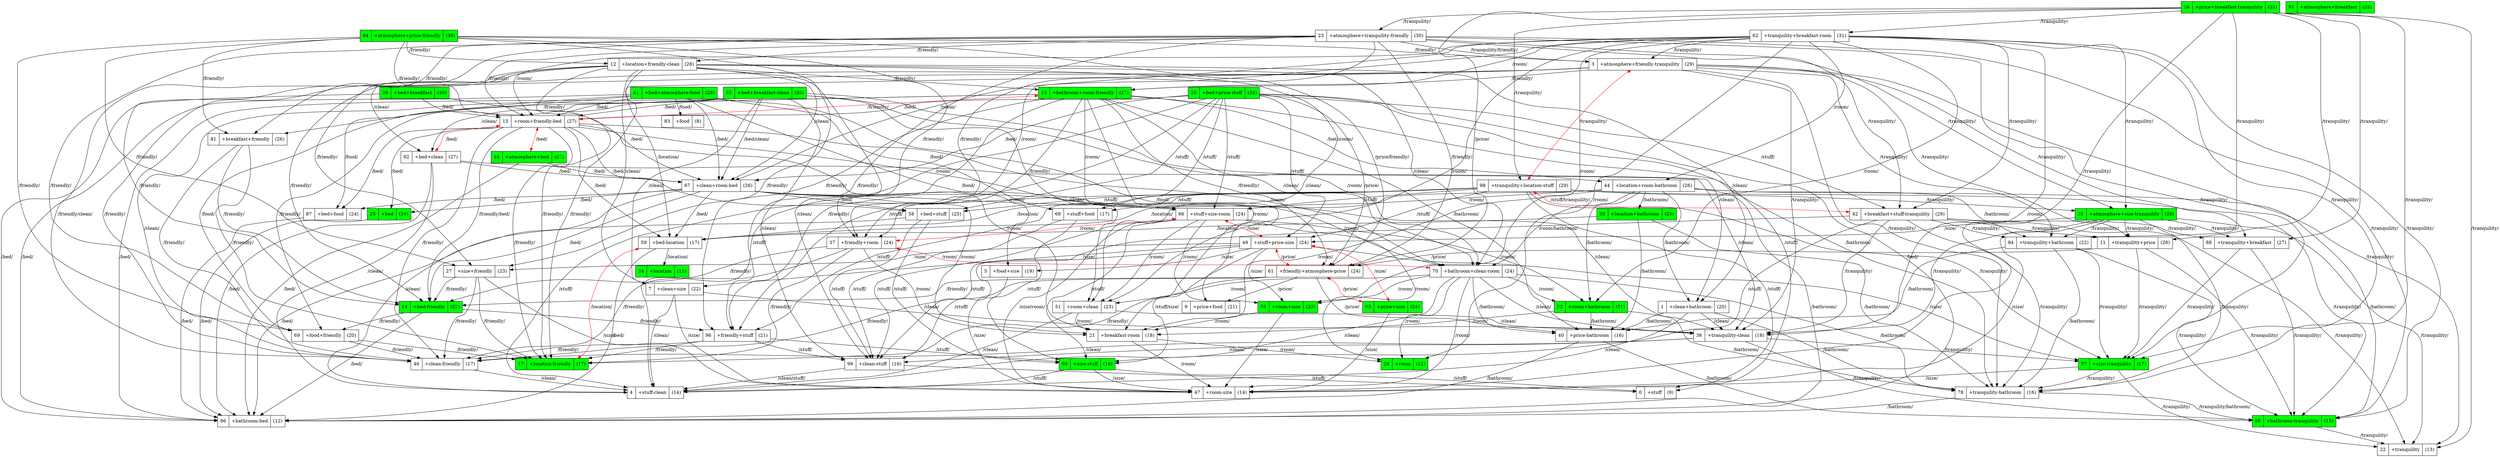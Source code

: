 strict digraph G {
24 [style=filled, fillcolor=green, color=r, attributes="hello!", shape=record, label="24 | +location| (11)"];
25 [style=filled, fillcolor=green, color=r, attributes="hello!", shape=record, label="25 | +bed| (16)"];
26 [style=filled, fillcolor=green, color=r, attributes="hello!", shape=record, label="26 | +price+breakfast-tranquility| (33)"];
27 [color=r, attributes="hello!", shape=record, label="27 | +size+friendly| (23)"];
20 [style=filled, fillcolor=green, color=r, attributes="hello!", shape=record, label="20 | +bed+price-stuff| (34)"];
21 [color=r, attributes="hello!", shape=record, label="21 | +breakfast-room| (18)"];
22 [color=r, attributes="hello!", shape=record, label="22 | +tranquility| (13)"];
23 [color=r, attributes="hello!", shape=record, label="23 | +atmosphere+tranquility-friendly| (30)"];
28 [style=filled, fillcolor=green, color=r, attributes="hello!", shape=record, label="28 | +room| (12)"];
29 [style=filled, fillcolor=green, color=r, attributes="hello!", shape=record, label="29 | +bed+breakfast| (30)"];
0 [color=r, attributes="hello!", shape=record, label="0 | +stuff| (9)"];
4 [color=r, attributes="hello!", shape=record, label="4 | +stuff-clean| (14)"];
59 [color=r, attributes="hello!", shape=record, label="59 | +bed-location| (17)"];
58 [color=r, attributes="hello!", shape=record, label="58 | +bed+stuff| (25)"];
57 [style=filled, fillcolor=green, color=r, attributes="hello!", shape=record, label="57 | +size-tranquility| (17)"];
51 [color=r, attributes="hello!", shape=record, label="51 | +room+clean| (23)"];
53 [style=filled, fillcolor=green, color=r, attributes="hello!", shape=record, label="53 | +room+size| (23)"];
52 [style=filled, fillcolor=green, color=r, attributes="hello!", shape=record, label="52 | +room+bathroom| (21)"];
88 [color=r, attributes="hello!", shape=record, label="88 | +tranquility+breakfast| (27)"];
83 [color=r, attributes="hello!", shape=record, label="83 | +food| (8)"];
81 [color=r, attributes="hello!", shape=record, label="81 | +breakfast+friendly| (26)"];
86 [color=r, attributes="hello!", shape=record, label="86 | +bathroom-bed| (12)"];
87 [color=r, attributes="hello!", shape=record, label="87 | +bed+food| (24)"];
84 [style=filled, fillcolor=green, color=r, attributes="hello!", shape=record, label="84 | +atmosphere+price-friendly| (30)"];
85 [style=filled, fillcolor=green, color=r, attributes="hello!", shape=record, label="85 | +bed+breakfast-clean| (35)"];
3 [color=r, attributes="hello!", shape=record, label="3 | +atmosphere+friendly-tranquility| (29)"];
7 [color=r, attributes="hello!", shape=record, label="7 | +clean+size| (22)"];
33 [style=filled, fillcolor=green, color=r, attributes="hello!", shape=record, label="33 | +location+bathroom| (20)"];
31 [style=filled, fillcolor=green, color=r, attributes="hello!", shape=record, label="31 | +atmosphere+size-tranquility| (28)"];
37 [color=r, attributes="hello!", shape=record, label="37 | +friendly+room| (24)"];
36 [color=r, attributes="hello!", shape=record, label="36 | +tranquility-clean| (18)"];
61 [color=r, attributes="hello!", shape=record, label="61 | +friendly+atmosphere-price| (24)"];
62 [color=r, attributes="hello!", shape=record, label="62 | +tranquility+breakfast-room| (31)"];
65 [style=filled, fillcolor=green, color=r, attributes="hello!", shape=record, label="65 | +bathroom-tranquility| (15)"];
66 [color=r, attributes="hello!", shape=record, label="66 | +stuff+size-room| (24)"];
67 [color=r, attributes="hello!", shape=record, label="67 | +clean+room-bed| (26)"];
68 [color=r, attributes="hello!", shape=record, label="68 | +stuff+food| (17)"];
69 [color=r, attributes="hello!", shape=record, label="69 | +food+friendly| (20)"];
99 [color=r, attributes="hello!", shape=record, label="99 | +clean-stuff| (16)"];
98 [color=r, attributes="hello!", shape=record, label="98 | +tranquility+location-stuff| (29)"];
91 [style=filled, fillcolor=green, color=r, attributes="hello!", shape=record, label="91 | +atmosphere+breakfast| (25)"];
90 [style=filled, fillcolor=green, color=r, attributes="hello!", shape=record, label="90 | +size-stuff| (16)"];
93 [style=filled, fillcolor=green, color=r, attributes="hello!", shape=record, label="93 | +price+size| (24)"];
92 [color=r, attributes="hello!", shape=record, label="92 | +bed+clean| (27)"];
94 [color=r, attributes="hello!", shape=record, label="94 | +tranquility+bathroom| (22)"];
96 [color=r, attributes="hello!", shape=record, label="96 | +friendly+stuff| (21)"];
11 [color=r, attributes="hello!", shape=record, label="11 | +tranquility+price| (26)"];
13 [style=filled, fillcolor=green, color=r, attributes="hello!", shape=record, label="13 | +bathroom+room-friendly| (27)"];
12 [color=r, attributes="hello!", shape=record, label="12 | +location+friendly-clean| (28)"];
15 [color=r, attributes="hello!", shape=record, label="15 | +room+friendly-bed| (27)"];
14 [style=filled, fillcolor=green, color=r, attributes="hello!", shape=record, label="14 | +bed-friendly| (22)"];
17 [style=filled, fillcolor=green, color=r, attributes="hello!", shape=record, label="17 | +location-friendly| (17)"];
49 [color=r, attributes="hello!", shape=record, label="49 | +stuff+price-size| (24)"];
46 [color=r, attributes="hello!", shape=record, label="46 | +clean-friendly| (17)"];
47 [color=r, attributes="hello!", shape=record, label="47 | +room-size| (14)"];
44 [color=r, attributes="hello!", shape=record, label="44 | +location+room-bathroom| (26)"];
45 [style=filled, fillcolor=green, color=r, attributes="hello!", shape=record, label="45 | +atmosphere+bed| (27)"];
42 [color=r, attributes="hello!", shape=record, label="42 | +breakfast+stuff-tranquility| (29)"];
40 [color=r, attributes="hello!", shape=record, label="40 | +price-bathroom| (16)"];
41 [style=filled, fillcolor=green, color=r, attributes="hello!", shape=record, label="41 | +bed+atmosphere-food| (28)"];
1 [color=r, attributes="hello!", shape=record, label="1 | +clean+bathroom| (20)"];
5 [color=r, attributes="hello!", shape=record, label="5 | +food+size| (19)"];
9 [color=r, attributes="hello!", shape=record, label="9 | +price+food| (21)"];
70 [color=r, attributes="hello!", shape=record, label="70 | +bathroom+clean-room| (24)"];
78 [color=r, attributes="hello!", shape=record, label="78 | +tranquility-bathroom| (16)"];
25 -> 86  [label="/bed/"];
26 -> 11  [label="/tranquility/"];
26 -> 88  [label="/tranquility/"];
26 -> 22  [label="/tranquility/"];
26 -> 23  [label="/tranquility/"];
26 -> 36  [label="/tranquility/"];
26 -> 98  [label="/tranquility/"];
26 -> 61  [label="/price/"];
26 -> 62  [label="/tranquility/"];
26 -> 94  [label="/tranquility/"];
26 -> 78  [label="/tranquility/"];
27 -> 46  [label="/friendly/"];
27 -> 47  [label="/size/"];
27 -> 14  [label="/friendly/"];
27 -> 17  [label="/friendly/"];
20 -> 15  [label="/bed/"];
20 -> 58  [label="/stuff/"];
20 -> 49  [label="/stuff/"];
20 -> 42  [label="/stuff/"];
20 -> 0  [label="/stuff/"];
20 -> 4  [label="/stuff/"];
20 -> 66  [label="/stuff/"];
20 -> 67  [label="/bed/"];
20 -> 61  [label="/price/"];
20 -> 86  [label="/bed/"];
20 -> 68  [label="/stuff/"];
20 -> 96  [label="/stuff/"];
21 -> 47  [label="/room/"];
21 -> 28  [label="/room/"];
23 -> 12  [label="/friendly/"];
23 -> 15  [label="/friendly/"];
23 -> 31  [label="/tranquility/"];
23 -> 42  [label="/tranquility/"];
23 -> 37  [label="/friendly/"];
23 -> 61  [label="/friendly/"];
23 -> 3  [label="/tranquility/friendly/"];
23 -> 27  [label="/friendly/"];
23 -> 65  [label="/tranquility/"];
23 -> 69  [label="/friendly/"];
23 -> 81  [label="/friendly/"];
23 -> 57  [label="/tranquility/"];
23 -> 96  [label="/friendly/"];
29 -> 86  [label="/bed/"];
29 -> 15  [label="/bed/"];
29 -> 67  [label="/bed/"];
59 -> 24  [label="/location/"];
59 -> 17  [color=transparent];
59 -> 86  [label="/bed/"];
58 -> 90  [label="/stuff/"];
58 -> 86  [label="/bed/"];
58 -> 99  [label="/stuff/"];
57 -> 22  [label="/tranquility/"];
57 -> 47  [label="/size/"];
57 -> 78  [label="/tranquility/"];
51 -> 36  [label="/clean/"];
51 -> 4  [label="/clean/"];
51 -> 21  [label="/room/"];
53 -> 47  [label="/size/"];
53 -> 21  [label="/room/"];
52 -> 21  [label="/room/"];
52 -> 40  [label="/bathroom/"];
52 -> 78  [label="/bathroom/"];
88 -> 57  [label="/tranquility/"];
88 -> 65  [label="/tranquility/"];
81 -> 46  [label="/friendly/"];
81 -> 14  [label="/friendly/"];
81 -> 17  [label="/friendly/"];
87 -> 86  [label="/bed/"];
84 -> 12  [label="/friendly/"];
84 -> 15  [label="/friendly/"];
84 -> 37  [label="/friendly/"];
84 -> 61  [label="/price/friendly/"];
84 -> 3  [label="/friendly/"];
84 -> 27  [label="/friendly/"];
84 -> 69  [label="/friendly/"];
84 -> 81  [label="/friendly/"];
84 -> 96  [label="/friendly/"];
85 -> 99  [label="/clean/"];
85 -> 15  [label="/bed/"];
85 -> 46  [label="/clean/"];
85 -> 70  [label="/clean/"];
85 -> 51  [label="/clean/"];
85 -> 1  [label="/clean/"];
85 -> 7  [label="/clean/"];
85 -> 67  [label="/bed/clean/"];
85 -> 92  [label="/clean/"];
85 -> 86  [label="/bed/"];
3 -> 11  [label="/tranquility/"];
3 -> 13  [label="/friendly/"];
3 -> 14  [label="/friendly/"];
3 -> 17  [label="/friendly/"];
3 -> 46  [label="/friendly/"];
3 -> 22  [label="/tranquility/"];
3 -> 36  [label="/tranquility/"];
3 -> 98  [color=red, dir=both, label="/tranquility/"];
3 -> 88  [label="/tranquility/"];
3 -> 94  [label="/tranquility/"];
3 -> 78  [label="/tranquility/"];
7 -> 47  [label="/size/"];
7 -> 4  [label="/clean/"];
7 -> 36  [label="/clean/"];
33 -> 59  [label="/location/"];
33 -> 40  [label="/bathroom/"];
33 -> 78  [label="/bathroom/"];
31 -> 11  [label="/tranquility/"];
31 -> 22  [label="/tranquility/"];
31 -> 47  [label="/size/"];
31 -> 49  [label="/size/"];
31 -> 36  [label="/tranquility/"];
31 -> 88  [label="/tranquility/"];
31 -> 94  [label="/tranquility/"];
31 -> 78  [label="/tranquility/"];
37 -> 14  [label="/friendly/"];
37 -> 17  [label="/friendly/"];
37 -> 46  [label="/friendly/"];
37 -> 66  [color=red, dir=both, label="/room/"];
37 -> 70  [color=red, dir=both, label="/room/"];
37 -> 21  [label="/room/"];
36 -> 46  [label="/clean/"];
36 -> 57  [label="/tranquility/"];
36 -> 99  [label="/clean/"];
36 -> 65  [label="/tranquility/"];
61 -> 14  [label="/friendly/"];
61 -> 17  [label="/friendly/"];
61 -> 49  [color=transparent];
61 -> 46  [label="/friendly/"];
61 -> 40  [label="/price/"];
61 -> 9  [label="/price/"];
61 -> 93  [color=red, dir=both, label="/price/"];
62 -> 67  [label="/room/"];
62 -> 51  [label="/room/"];
62 -> 13  [label="/room/"];
62 -> 15  [label="/room/"];
62 -> 57  [label="/tranquility/"];
62 -> 28  [label="/room/"];
62 -> 31  [label="/tranquility/"];
62 -> 42  [label="/tranquility/"];
62 -> 37  [label="/room/"];
62 -> 53  [label="/room/"];
62 -> 52  [label="/room/"];
62 -> 3  [label="/tranquility/"];
62 -> 65  [label="/tranquility/"];
62 -> 47  [label="/room/"];
62 -> 44  [label="/room/"];
65 -> 22  [label="/tranquility/"];
66 -> 99  [label="/stuff/"];
66 -> 49  [color=transparent];
66 -> 51  [label="/room/"];
66 -> 37  [color=transparent];
66 -> 53  [label="/room/"];
66 -> 52  [label="/room/"];
66 -> 47  [label="/size/room/"];
66 -> 90  [label="/stuff/"];
66 -> 28  [label="/room/"];
67 -> 25  [label="/bed/"];
67 -> 59  [label="/bed/"];
67 -> 21  [label="/room/"];
67 -> 36  [label="/clean/"];
67 -> 58  [label="/bed/"];
67 -> 4  [label="/clean/"];
67 -> 66  [label="/room/"];
67 -> 70  [label="/room/"];
67 -> 87  [label="/bed/"];
67 -> 14  [label="/bed/"];
68 -> 99  [label="/stuff/"];
68 -> 90  [label="/stuff/"];
69 -> 46  [label="/friendly/"];
69 -> 17  [label="/friendly/"];
99 -> 0  [label="/stuff/"];
99 -> 4  [label="/clean/stuff/"];
98 -> 59  [label="/location/"];
98 -> 58  [label="/stuff/"];
98 -> 49  [label="/stuff/"];
98 -> 31  [label="/tranquility/"];
98 -> 42  [color=transparent];
98 -> 0  [label="/stuff/"];
98 -> 3  [color=transparent];
98 -> 4  [label="/stuff/"];
98 -> 66  [label="/stuff/"];
98 -> 68  [label="/stuff/"];
98 -> 96  [label="/stuff/"];
98 -> 57  [label="/tranquility/"];
98 -> 65  [label="/tranquility/"];
90 -> 0  [label="/stuff/"];
90 -> 47  [label="/size/"];
90 -> 4  [label="/stuff/"];
93 -> 47  [label="/size/"];
93 -> 61  [color=transparent];
93 -> 49  [color=transparent];
92 -> 15  [color=transparent];
92 -> 36  [label="/clean/"];
92 -> 4  [label="/clean/"];
92 -> 67  [label="/bed/"];
92 -> 86  [label="/bed/"];
94 -> 57  [label="/tranquility/"];
94 -> 65  [label="/tranquility/"];
94 -> 40  [label="/bathroom/"];
94 -> 78  [label="/bathroom/"];
96 -> 46  [label="/friendly/"];
96 -> 99  [label="/stuff/"];
96 -> 17  [label="/friendly/"];
96 -> 90  [label="/stuff/"];
11 -> 61  [label="/price/"];
11 -> 57  [label="/tranquility/"];
11 -> 65  [label="/tranquility/"];
13 -> 27  [label="/friendly/"];
13 -> 15  [color=red, dir=both, label="/friendly/"];
13 -> 21  [label="/room/"];
13 -> 44  [label="/bathroom/"];
13 -> 37  [label="/friendly/"];
13 -> 40  [label="/bathroom/"];
13 -> 61  [label="/friendly/"];
13 -> 96  [label="/friendly/"];
13 -> 66  [label="/room/"];
13 -> 70  [label="/room/"];
13 -> 69  [label="/friendly/"];
13 -> 81  [label="/friendly/"];
13 -> 78  [label="/bathroom/"];
12 -> 99  [label="/clean/"];
12 -> 13  [label="/friendly/"];
12 -> 59  [label="/location/"];
12 -> 14  [label="/friendly/"];
12 -> 17  [label="/friendly/"];
12 -> 46  [label="/friendly/clean/"];
12 -> 70  [label="/clean/"];
12 -> 51  [label="/clean/"];
12 -> 1  [label="/clean/"];
12 -> 7  [label="/clean/"];
12 -> 67  [label="/clean/"];
12 -> 92  [label="/clean/"];
15 -> 25  [label="/bed/"];
15 -> 13  [color=transparent];
15 -> 59  [label="/bed/"];
15 -> 14  [label="/friendly/bed/"];
15 -> 17  [label="/friendly/"];
15 -> 46  [label="/friendly/"];
15 -> 45  [color=red, dir=both, label="/bed/"];
15 -> 58  [label="/bed/"];
15 -> 66  [label="/room/"];
15 -> 70  [label="/room/"];
15 -> 92  [color=red, dir=both, label="/bed/"];
15 -> 87  [label="/bed/"];
15 -> 21  [label="/room/"];
14 -> 69  [label="/friendly/"];
14 -> 96  [label="/friendly/"];
14 -> 86  [label="/bed/"];
17 -> 59  [color=red, dir=both, label="/location/"];
49 -> 27  [label="/size/"];
49 -> 66  [color=red, dir=both, label="/size/"];
49 -> 57  [label="/size/"];
49 -> 53  [label="/size/"];
49 -> 61  [color=red, dir=both, label="/price/"];
49 -> 5  [label="/size/"];
49 -> 99  [label="/stuff/"];
49 -> 7  [label="/size/"];
49 -> 90  [label="/stuff/size/"];
49 -> 93  [color=red, dir=both, label="/size/"];
46 -> 4  [label="/clean/"];
44 -> 59  [label="/location/"];
44 -> 21  [label="/room/"];
44 -> 33  [label="/bathroom/"];
44 -> 52  [label="/bathroom/"];
44 -> 1  [label="/bathroom/"];
44 -> 65  [label="/bathroom/"];
44 -> 66  [label="/room/"];
44 -> 70  [label="/room/bathroom/"];
44 -> 86  [label="/bathroom/"];
44 -> 94  [label="/bathroom/"];
45 -> 86  [label="/bed/"];
45 -> 15  [color=transparent];
45 -> 67  [label="/bed/"];
42 -> 11  [label="/tranquility/"];
42 -> 99  [label="/stuff/"];
42 -> 22  [label="/tranquility/"];
42 -> 36  [label="/tranquility/"];
42 -> 98  [color=red, dir=both, label="/stuff/tranquility/"];
42 -> 88  [label="/tranquility/"];
42 -> 90  [label="/stuff/"];
42 -> 94  [label="/tranquility/"];
42 -> 78  [label="/tranquility/"];
40 -> 86  [label="/bathroom/"];
40 -> 65  [label="/bathroom/"];
41 -> 15  [label="/bed/"];
41 -> 83  [label="/food/"];
41 -> 86  [label="/bed/"];
41 -> 68  [label="/food/"];
41 -> 5  [label="/food/"];
41 -> 67  [label="/bed/"];
41 -> 9  [label="/food/"];
41 -> 69  [label="/food/"];
41 -> 87  [label="/food/"];
1 -> 78  [label="/bathroom/"];
1 -> 4  [label="/clean/"];
1 -> 40  [label="/bathroom/"];
1 -> 36  [label="/clean/"];
5 -> 47  [label="/size/"];
70 -> 51  [label="/room/"];
70 -> 28  [label="/room/"];
70 -> 37  [color=transparent];
70 -> 36  [label="/clean/"];
70 -> 40  [label="/bathroom/"];
70 -> 52  [label="/room/"];
70 -> 4  [label="/clean/"];
70 -> 47  [label="/room/"];
70 -> 78  [label="/bathroom/"];
70 -> 53  [label="/room/"];
78 -> 86  [label="/bathroom/"];
78 -> 65  [label="/tranquility/bathroom/"];
}
